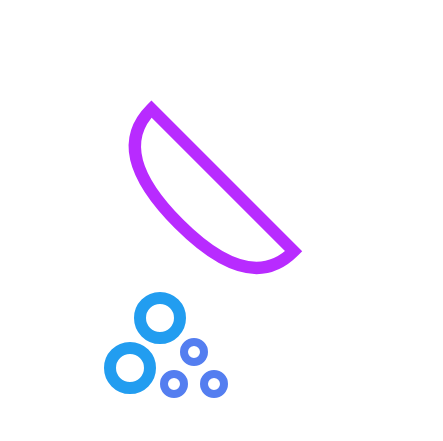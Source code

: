 <mxfile version="24.5.3" type="device">
  <diagram name="Page-1" id="ZcRAXSWJTWcisyccbfvs">
    <mxGraphModel dx="952" dy="-214" grid="1" gridSize="5" guides="1" tooltips="1" connect="1" arrows="1" fold="1" page="0" pageScale="1" pageWidth="827" pageHeight="1169" math="0" shadow="0">
      <root>
        <mxCell id="0" />
        <mxCell id="1" parent="0" />
        <mxCell id="aZooovynMMBxmRVDPCQJ-146" value="" style="rounded=0;whiteSpace=wrap;html=1;strokeColor=none;fillColor=none;" parent="1" vertex="1">
          <mxGeometry x="90" y="1215" width="200" height="200" as="geometry" />
        </mxCell>
        <mxCell id="bXdlv_uk7NeRqHD_MFzQ-21" value="" style="verticalLabelPosition=bottom;verticalAlign=top;html=1;shape=mxgraph.basic.acute_triangle;dx=0.5;fillColor=none;strokeWidth=6;strokeColor=#FFFFFF;" parent="1" vertex="1">
          <mxGeometry x="120" y="1320" width="100" height="80" as="geometry" />
        </mxCell>
        <mxCell id="bXdlv_uk7NeRqHD_MFzQ-31" value="" style="group;rotation=45;" parent="1" vertex="1" connectable="0">
          <mxGeometry x="140" y="1225" width="140" height="143" as="geometry" />
        </mxCell>
        <mxCell id="bXdlv_uk7NeRqHD_MFzQ-25" value="" style="shape=or;whiteSpace=wrap;html=1;rotation=135;strokeColor=#FFFFFF;fillColor=none;strokeWidth=6;" parent="bXdlv_uk7NeRqHD_MFzQ-31" vertex="1">
          <mxGeometry x="22" y="3" width="60" height="140" as="geometry" />
        </mxCell>
        <mxCell id="bXdlv_uk7NeRqHD_MFzQ-26" value="" style="endArrow=none;html=1;rounded=0;exitX=0;exitY=0.5;exitDx=0;exitDy=0;exitPerimeter=0;strokeWidth=6;strokeColor=#FFFFFF;" parent="bXdlv_uk7NeRqHD_MFzQ-31" source="bXdlv_uk7NeRqHD_MFzQ-25" edge="1">
          <mxGeometry width="50" height="50" relative="1" as="geometry">
            <mxPoint x="28" y="20" as="sourcePoint" />
            <mxPoint x="102" y="23" as="targetPoint" />
          </mxGeometry>
        </mxCell>
        <mxCell id="bXdlv_uk7NeRqHD_MFzQ-27" value="" style="endArrow=none;html=1;rounded=0;exitX=0.003;exitY=0.141;exitDx=0;exitDy=0;exitPerimeter=0;strokeWidth=6;strokeColor=#FFFFFF;" parent="bXdlv_uk7NeRqHD_MFzQ-31" source="bXdlv_uk7NeRqHD_MFzQ-25" edge="1">
          <mxGeometry width="50" height="50" relative="1" as="geometry">
            <mxPoint x="73" y="51" as="sourcePoint" />
            <mxPoint x="102" y="23" as="targetPoint" />
          </mxGeometry>
        </mxCell>
        <mxCell id="bXdlv_uk7NeRqHD_MFzQ-28" value="" style="endArrow=none;html=1;rounded=0;entryX=-0.001;entryY=0.857;entryDx=0;entryDy=0;entryPerimeter=0;strokeWidth=6;strokeColor=#FFFFFF;" parent="bXdlv_uk7NeRqHD_MFzQ-31" target="bXdlv_uk7NeRqHD_MFzQ-25" edge="1">
          <mxGeometry width="50" height="50" relative="1" as="geometry">
            <mxPoint x="102" y="23" as="sourcePoint" />
            <mxPoint x="56" y="-37" as="targetPoint" />
          </mxGeometry>
        </mxCell>
        <mxCell id="bXdlv_uk7NeRqHD_MFzQ-29" value="" style="ellipse;whiteSpace=wrap;html=1;fillColor=#FFFFFF;strokeWidth=4;strokeColor=#FFFFFF;rotation=45;" parent="bXdlv_uk7NeRqHD_MFzQ-31" vertex="1">
          <mxGeometry x="96" y="19.05" width="10" height="10" as="geometry" />
        </mxCell>
        <mxCell id="bXdlv_uk7NeRqHD_MFzQ-54" value="" style="shape=or;whiteSpace=wrap;html=1;rotation=135;strokeColor=#B82BFF;fillColor=none;strokeWidth=6;" parent="bXdlv_uk7NeRqHD_MFzQ-31" vertex="1">
          <mxGeometry x="34.93" y="21.7" width="30.88" height="100.6" as="geometry" />
        </mxCell>
        <mxCell id="bXdlv_uk7NeRqHD_MFzQ-38" value="" style="ellipse;whiteSpace=wrap;html=1;strokeColor=none;fillColor=#FFFFFF;" parent="1" vertex="1">
          <mxGeometry x="165" y="1315" width="10" height="10" as="geometry" />
        </mxCell>
        <mxCell id="bXdlv_uk7NeRqHD_MFzQ-39" value="" style="ellipse;whiteSpace=wrap;html=1;fillColor=none;strokeColor=#229DF0;strokeWidth=6;" parent="1" vertex="1">
          <mxGeometry x="145" y="1370" width="20" height="20" as="geometry" />
        </mxCell>
        <mxCell id="bXdlv_uk7NeRqHD_MFzQ-40" value="" style="ellipse;whiteSpace=wrap;html=1;fillColor=none;strokeColor=#547EF0;strokeWidth=4;" parent="1" vertex="1">
          <mxGeometry x="192" y="1383" width="10" height="10" as="geometry" />
        </mxCell>
        <mxCell id="bXdlv_uk7NeRqHD_MFzQ-41" value="" style="ellipse;whiteSpace=wrap;html=1;fillColor=none;strokeColor=#229DF0;strokeWidth=6;" parent="1" vertex="1">
          <mxGeometry x="160" y="1345" width="20" height="20" as="geometry" />
        </mxCell>
        <mxCell id="bXdlv_uk7NeRqHD_MFzQ-61" value="" style="ellipse;whiteSpace=wrap;html=1;fillColor=none;strokeColor=#547EF0;strokeWidth=4;" parent="1" vertex="1">
          <mxGeometry x="172" y="1383" width="10" height="10" as="geometry" />
        </mxCell>
        <mxCell id="bXdlv_uk7NeRqHD_MFzQ-63" value="" style="ellipse;whiteSpace=wrap;html=1;fillColor=none;strokeColor=#547EF0;strokeWidth=4;" parent="1" vertex="1">
          <mxGeometry x="182" y="1367" width="10" height="10" as="geometry" />
        </mxCell>
      </root>
    </mxGraphModel>
  </diagram>
</mxfile>
